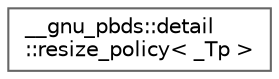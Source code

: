 digraph "Graphical Class Hierarchy"
{
 // LATEX_PDF_SIZE
  bgcolor="transparent";
  edge [fontname=Helvetica,fontsize=10,labelfontname=Helvetica,labelfontsize=10];
  node [fontname=Helvetica,fontsize=10,shape=box,height=0.2,width=0.4];
  rankdir="LR";
  Node0 [id="Node000000",label="__gnu_pbds::detail\l::resize_policy\< _Tp \>",height=0.2,width=0.4,color="grey40", fillcolor="white", style="filled",URL="$class____gnu__pbds_1_1detail_1_1resize__policy.html",tooltip="Resize policy for binary heap."];
}
